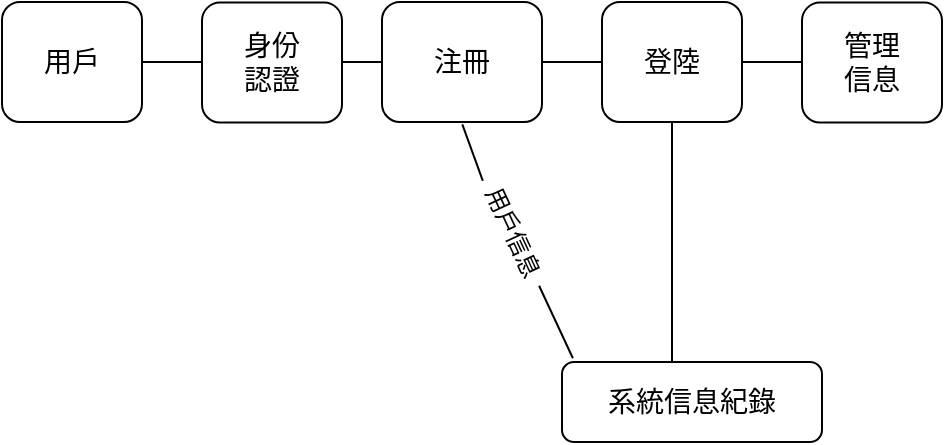 <mxfile version="22.1.7" type="google">
  <diagram name="第 1 页" id="8QDp16qUOM5SMIEMxJ9g">
    <mxGraphModel grid="1" page="1" gridSize="10" guides="1" tooltips="1" connect="1" arrows="1" fold="1" pageScale="1" pageWidth="827" pageHeight="1169" math="0" shadow="0">
      <root>
        <mxCell id="0" />
        <mxCell id="1" parent="0" />
        <mxCell id="6LOdMqP7Vz85l9Q0CEoi-2" value="&lt;font style=&quot;font-size: 14px;&quot;&gt;用戶&lt;/font&gt;" style="rounded=1;whiteSpace=wrap;html=1;" vertex="1" parent="1">
          <mxGeometry x="110" y="220" width="70" height="60" as="geometry" />
        </mxCell>
        <mxCell id="6LOdMqP7Vz85l9Q0CEoi-3" value="&lt;font style=&quot;font-size: 14px;&quot;&gt;身份&lt;br&gt;認證&lt;/font&gt;" style="rounded=1;whiteSpace=wrap;html=1;" vertex="1" parent="1">
          <mxGeometry x="210" y="220.3" width="70" height="60" as="geometry" />
        </mxCell>
        <mxCell id="6LOdMqP7Vz85l9Q0CEoi-4" value="" style="line;strokeWidth=1;fillColor=none;align=left;verticalAlign=middle;spacingTop=-1;spacingLeft=3;spacingRight=3;rotatable=0;labelPosition=right;points=[];portConstraint=eastwest;strokeColor=inherit;" vertex="1" parent="1">
          <mxGeometry x="180" y="246" width="30" height="8" as="geometry" />
        </mxCell>
        <mxCell id="6LOdMqP7Vz85l9Q0CEoi-5" value="&lt;font style=&quot;font-size: 14px;&quot;&gt;注冊&lt;/font&gt;" style="rounded=1;whiteSpace=wrap;html=1;" vertex="1" parent="1">
          <mxGeometry x="300" y="220" width="80" height="60" as="geometry" />
        </mxCell>
        <mxCell id="6LOdMqP7Vz85l9Q0CEoi-6" value="&lt;font style=&quot;font-size: 14px;&quot;&gt;管理&lt;br&gt;信息&lt;/font&gt;" style="rounded=1;whiteSpace=wrap;html=1;" vertex="1" parent="1">
          <mxGeometry x="510" y="220.3" width="70" height="60" as="geometry" />
        </mxCell>
        <mxCell id="6LOdMqP7Vz85l9Q0CEoi-7" value="&lt;font style=&quot;font-size: 14px;&quot;&gt;登陸&lt;/font&gt;" style="rounded=1;whiteSpace=wrap;html=1;" vertex="1" parent="1">
          <mxGeometry x="410" y="220" width="70" height="60" as="geometry" />
        </mxCell>
        <mxCell id="6LOdMqP7Vz85l9Q0CEoi-8" value="&lt;font style=&quot;font-size: 14px;&quot;&gt;系統信息紀錄&lt;/font&gt;" style="rounded=1;whiteSpace=wrap;html=1;" vertex="1" parent="1">
          <mxGeometry x="390" y="400" width="130" height="40" as="geometry" />
        </mxCell>
        <mxCell id="6LOdMqP7Vz85l9Q0CEoi-9" value="" style="line;strokeWidth=1;fillColor=none;align=left;verticalAlign=middle;spacingTop=-1;spacingLeft=3;spacingRight=3;rotatable=0;labelPosition=right;points=[];portConstraint=eastwest;strokeColor=inherit;" vertex="1" parent="1">
          <mxGeometry x="280" y="246" width="20" height="8" as="geometry" />
        </mxCell>
        <mxCell id="6LOdMqP7Vz85l9Q0CEoi-10" value="" style="line;strokeWidth=1;fillColor=none;align=left;verticalAlign=middle;spacingTop=-1;spacingLeft=3;spacingRight=3;rotatable=0;labelPosition=right;points=[];portConstraint=eastwest;strokeColor=inherit;" vertex="1" parent="1">
          <mxGeometry x="380" y="246" width="30" height="8" as="geometry" />
        </mxCell>
        <mxCell id="6LOdMqP7Vz85l9Q0CEoi-11" value="" style="line;strokeWidth=1;fillColor=none;align=left;verticalAlign=middle;spacingTop=-1;spacingLeft=3;spacingRight=3;rotatable=0;labelPosition=right;points=[];portConstraint=eastwest;strokeColor=inherit;" vertex="1" parent="1">
          <mxGeometry x="480" y="246" width="30" height="8" as="geometry" />
        </mxCell>
        <mxCell id="6LOdMqP7Vz85l9Q0CEoi-16" value="" style="line;strokeWidth=1;fillColor=none;align=left;verticalAlign=middle;spacingTop=-1;spacingLeft=3;spacingRight=3;rotatable=0;labelPosition=right;points=[];portConstraint=eastwest;strokeColor=inherit;direction=south;" vertex="1" parent="1">
          <mxGeometry x="420" y="280" width="50" height="120" as="geometry" />
        </mxCell>
        <mxCell id="6LOdMqP7Vz85l9Q0CEoi-17" value="用戶信息" style="text;html=1;align=center;verticalAlign=middle;resizable=0;points=[];autosize=1;strokeColor=none;fillColor=none;rotation=65;" vertex="1" parent="1">
          <mxGeometry x="330" y="320" width="70" height="30" as="geometry" />
        </mxCell>
        <mxCell id="6LOdMqP7Vz85l9Q0CEoi-18" value="" style="line;strokeWidth=1;fillColor=none;align=left;verticalAlign=middle;spacingTop=-1;spacingLeft=3;spacingRight=3;rotatable=0;labelPosition=right;points=[];portConstraint=eastwest;strokeColor=inherit;direction=south;rotation=160;flipV=1;" vertex="1" parent="1">
          <mxGeometry x="338.29" y="280.3" width="14" height="30" as="geometry" />
        </mxCell>
        <mxCell id="6LOdMqP7Vz85l9Q0CEoi-20" value="" style="line;strokeWidth=1;fillColor=none;align=left;verticalAlign=middle;spacingTop=-1;spacingLeft=3;spacingRight=3;rotatable=0;labelPosition=right;points=[];portConstraint=eastwest;strokeColor=inherit;direction=south;rotation=155;flipV=1;" vertex="1" parent="1">
          <mxGeometry x="380" y="360" width="14" height="40" as="geometry" />
        </mxCell>
      </root>
    </mxGraphModel>
  </diagram>
</mxfile>
